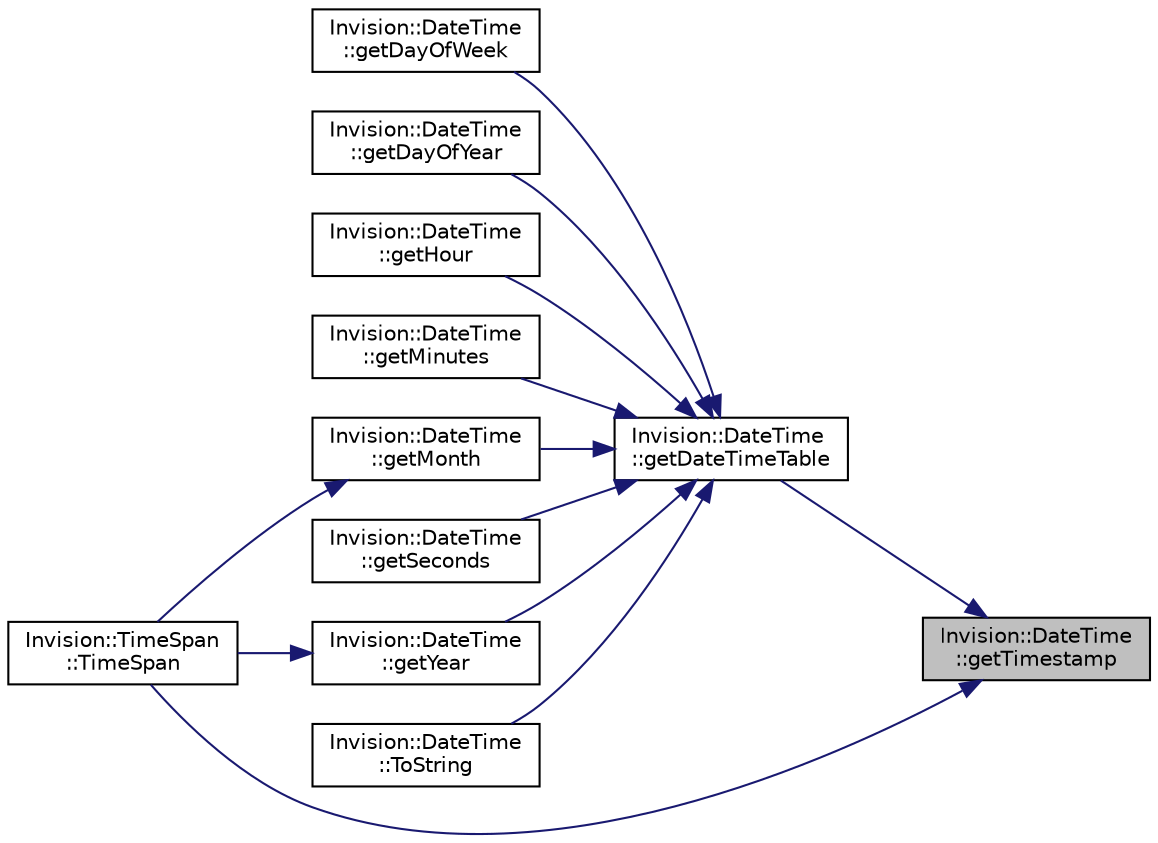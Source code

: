 digraph "Invision::DateTime::getTimestamp"
{
 // LATEX_PDF_SIZE
  edge [fontname="Helvetica",fontsize="10",labelfontname="Helvetica",labelfontsize="10"];
  node [fontname="Helvetica",fontsize="10",shape=record];
  rankdir="RL";
  Node1 [label="Invision::DateTime\l::getTimestamp",height=0.2,width=0.4,color="black", fillcolor="grey75", style="filled", fontcolor="black",tooltip=" "];
  Node1 -> Node2 [dir="back",color="midnightblue",fontsize="10",style="solid"];
  Node2 [label="Invision::DateTime\l::getDateTimeTable",height=0.2,width=0.4,color="black", fillcolor="white", style="filled",URL="$class_invision_1_1_date_time.html#a71c90bad77514b71d4ca90ffc8e22aaf",tooltip=" "];
  Node2 -> Node3 [dir="back",color="midnightblue",fontsize="10",style="solid"];
  Node3 [label="Invision::DateTime\l::getDayOfWeek",height=0.2,width=0.4,color="black", fillcolor="white", style="filled",URL="$class_invision_1_1_date_time.html#aeba4210fcf7a972d21970e55ea725e7f",tooltip=" "];
  Node2 -> Node4 [dir="back",color="midnightblue",fontsize="10",style="solid"];
  Node4 [label="Invision::DateTime\l::getDayOfYear",height=0.2,width=0.4,color="black", fillcolor="white", style="filled",URL="$class_invision_1_1_date_time.html#ae318c2aedf086a8e4e421e8d95767b29",tooltip=" "];
  Node2 -> Node5 [dir="back",color="midnightblue",fontsize="10",style="solid"];
  Node5 [label="Invision::DateTime\l::getHour",height=0.2,width=0.4,color="black", fillcolor="white", style="filled",URL="$class_invision_1_1_date_time.html#a7c992dd81c93640567c3f3040a99199b",tooltip=" "];
  Node2 -> Node6 [dir="back",color="midnightblue",fontsize="10",style="solid"];
  Node6 [label="Invision::DateTime\l::getMinutes",height=0.2,width=0.4,color="black", fillcolor="white", style="filled",URL="$class_invision_1_1_date_time.html#a5cee4ad0fa69b0b592e587a76f01e405",tooltip=" "];
  Node2 -> Node7 [dir="back",color="midnightblue",fontsize="10",style="solid"];
  Node7 [label="Invision::DateTime\l::getMonth",height=0.2,width=0.4,color="black", fillcolor="white", style="filled",URL="$class_invision_1_1_date_time.html#a4b180d6fea3b00303b9f223e231009ca",tooltip=" "];
  Node7 -> Node8 [dir="back",color="midnightblue",fontsize="10",style="solid"];
  Node8 [label="Invision::TimeSpan\l::TimeSpan",height=0.2,width=0.4,color="black", fillcolor="white", style="filled",URL="$class_invision_1_1_time_span.html#a066160eeaee2059a9d7e54f35a1cd4bc",tooltip=" "];
  Node2 -> Node9 [dir="back",color="midnightblue",fontsize="10",style="solid"];
  Node9 [label="Invision::DateTime\l::getSeconds",height=0.2,width=0.4,color="black", fillcolor="white", style="filled",URL="$class_invision_1_1_date_time.html#a1165ad51be678a3ba817798ee70dab26",tooltip=" "];
  Node2 -> Node10 [dir="back",color="midnightblue",fontsize="10",style="solid"];
  Node10 [label="Invision::DateTime\l::getYear",height=0.2,width=0.4,color="black", fillcolor="white", style="filled",URL="$class_invision_1_1_date_time.html#a92b37ce06fed2d999c882887715cdce8",tooltip=" "];
  Node10 -> Node8 [dir="back",color="midnightblue",fontsize="10",style="solid"];
  Node2 -> Node11 [dir="back",color="midnightblue",fontsize="10",style="solid"];
  Node11 [label="Invision::DateTime\l::ToString",height=0.2,width=0.4,color="black", fillcolor="white", style="filled",URL="$class_invision_1_1_date_time.html#a5ddb0b31e736fed9cabb6357c0c54c93",tooltip=" "];
  Node1 -> Node8 [dir="back",color="midnightblue",fontsize="10",style="solid"];
}
